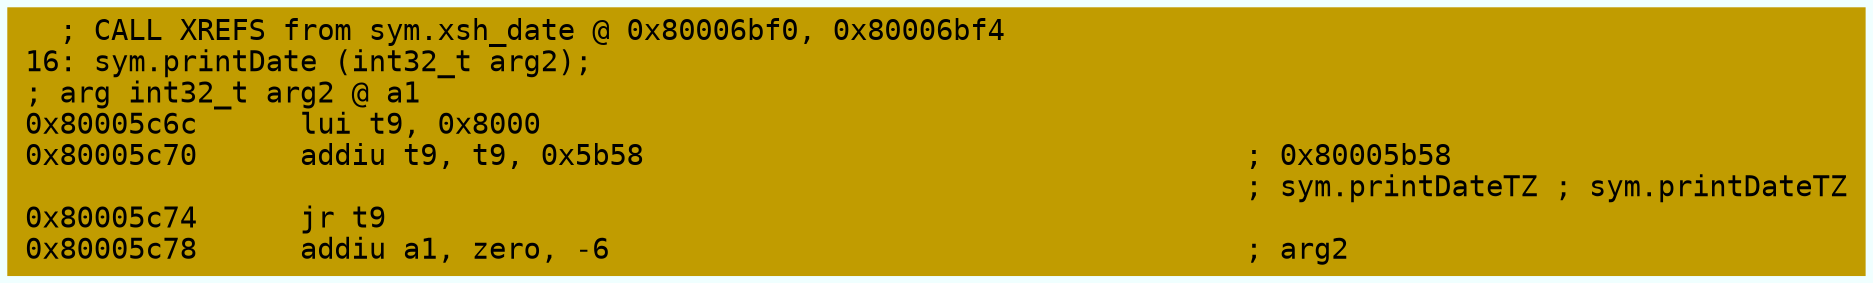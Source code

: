 digraph code {
	graph [bgcolor=azure fontsize=8 fontname="Courier" splines="ortho"];
	node [fillcolor=gray style=filled shape=box];
	edge [arrowhead="normal"];
	"0x80005c6c" [URL="sym.printDate/0x80005c6c", fillcolor="#c19c00",color="#c19c00", fontname="Courier",label="  ; CALL XREFS from sym.xsh_date @ 0x80006bf0, 0x80006bf4\l16: sym.printDate (int32_t arg2);\l; arg int32_t arg2 @ a1\l0x80005c6c      lui t9, 0x8000\l0x80005c70      addiu t9, t9, 0x5b58                                   ; 0x80005b58\l                                                                       ; sym.printDateTZ ; sym.printDateTZ\l0x80005c74      jr t9\l0x80005c78      addiu a1, zero, -6                                     ; arg2\l"]
}
